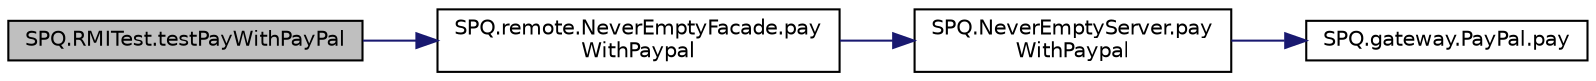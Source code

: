 digraph "SPQ.RMITest.testPayWithPayPal"
{
  edge [fontname="Helvetica",fontsize="10",labelfontname="Helvetica",labelfontsize="10"];
  node [fontname="Helvetica",fontsize="10",shape=record];
  rankdir="LR";
  Node64 [label="SPQ.RMITest.testPayWithPayPal",height=0.2,width=0.4,color="black", fillcolor="grey75", style="filled", fontcolor="black"];
  Node64 -> Node65 [color="midnightblue",fontsize="10",style="solid"];
  Node65 [label="SPQ.remote.NeverEmptyFacade.pay\lWithPaypal",height=0.2,width=0.4,color="black", fillcolor="white", style="filled",URL="$class_s_p_q_1_1remote_1_1_never_empty_facade.html#a9942c7930b5144f0677dc0fdcde25cc3"];
  Node65 -> Node66 [color="midnightblue",fontsize="10",style="solid"];
  Node66 [label="SPQ.NeverEmptyServer.pay\lWithPaypal",height=0.2,width=0.4,color="black", fillcolor="white", style="filled",URL="$class_s_p_q_1_1_never_empty_server.html#a954ea8c563055eae79564b357e557f85"];
  Node66 -> Node67 [color="midnightblue",fontsize="10",style="solid"];
  Node67 [label="SPQ.gateway.PayPal.pay",height=0.2,width=0.4,color="black", fillcolor="white", style="filled",URL="$class_s_p_q_1_1gateway_1_1_pay_pal.html#a4f12e3d9fd7cc1ebf54e885df464f1d4"];
}
